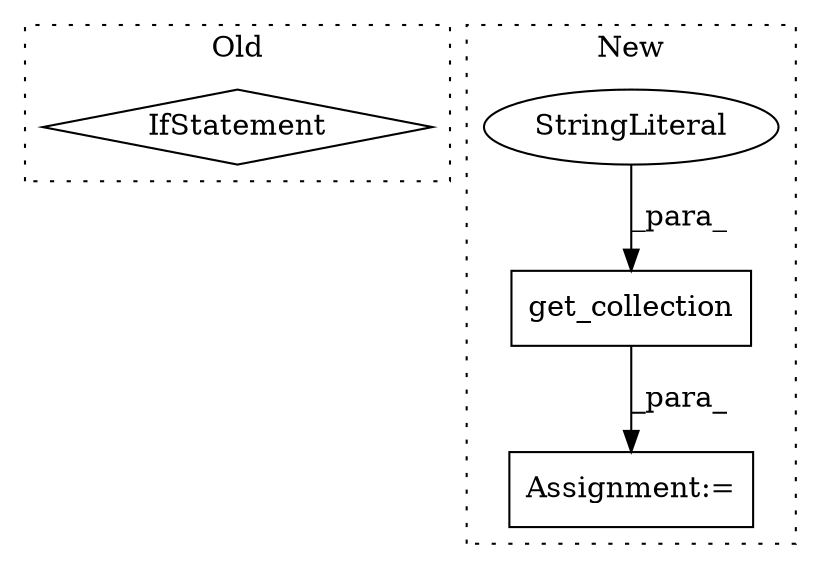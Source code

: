 digraph G {
subgraph cluster0 {
1 [label="IfStatement" a="25" s="5146" l="26" shape="diamond"];
label = "Old";
style="dotted";
}
subgraph cluster1 {
2 [label="get_collection" a="32" s="3818,3852" l="15,1" shape="box"];
3 [label="Assignment:=" a="7" s="4033" l="38" shape="box"];
4 [label="StringLiteral" a="45" s="3833" l="19" shape="ellipse"];
label = "New";
style="dotted";
}
2 -> 3 [label="_para_"];
4 -> 2 [label="_para_"];
}